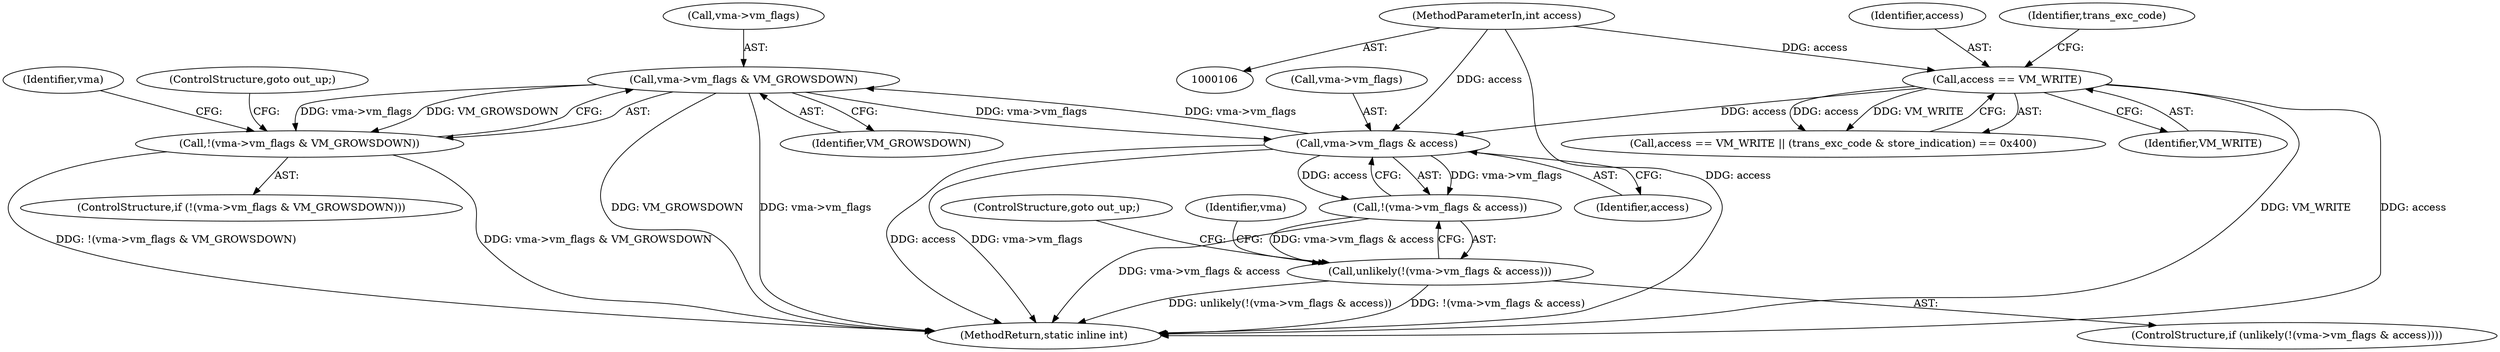 digraph "0_linux_a8b0ca17b80e92faab46ee7179ba9e99ccb61233_21@pointer" {
"1000199" [label="(Call,vma->vm_flags & VM_GROWSDOWN)"];
"1000216" [label="(Call,vma->vm_flags & access)"];
"1000199" [label="(Call,vma->vm_flags & VM_GROWSDOWN)"];
"1000160" [label="(Call,access == VM_WRITE)"];
"1000108" [label="(MethodParameterIn,int access)"];
"1000198" [label="(Call,!(vma->vm_flags & VM_GROWSDOWN))"];
"1000215" [label="(Call,!(vma->vm_flags & access))"];
"1000214" [label="(Call,unlikely(!(vma->vm_flags & access)))"];
"1000108" [label="(MethodParameterIn,int access)"];
"1000220" [label="(Identifier,access)"];
"1000204" [label="(ControlStructure,goto out_up;)"];
"1000199" [label="(Call,vma->vm_flags & VM_GROWSDOWN)"];
"1000221" [label="(ControlStructure,goto out_up;)"];
"1000197" [label="(ControlStructure,if (!(vma->vm_flags & VM_GROWSDOWN)))"];
"1000297" [label="(MethodReturn,static inline int)"];
"1000213" [label="(ControlStructure,if (unlikely(!(vma->vm_flags & access))))"];
"1000207" [label="(Identifier,vma)"];
"1000200" [label="(Call,vma->vm_flags)"];
"1000216" [label="(Call,vma->vm_flags & access)"];
"1000159" [label="(Call,access == VM_WRITE || (trans_exc_code & store_indication) == 0x400)"];
"1000165" [label="(Identifier,trans_exc_code)"];
"1000224" [label="(Identifier,vma)"];
"1000198" [label="(Call,!(vma->vm_flags & VM_GROWSDOWN))"];
"1000161" [label="(Identifier,access)"];
"1000217" [label="(Call,vma->vm_flags)"];
"1000214" [label="(Call,unlikely(!(vma->vm_flags & access)))"];
"1000203" [label="(Identifier,VM_GROWSDOWN)"];
"1000160" [label="(Call,access == VM_WRITE)"];
"1000162" [label="(Identifier,VM_WRITE)"];
"1000215" [label="(Call,!(vma->vm_flags & access))"];
"1000199" -> "1000198"  [label="AST: "];
"1000199" -> "1000203"  [label="CFG: "];
"1000200" -> "1000199"  [label="AST: "];
"1000203" -> "1000199"  [label="AST: "];
"1000198" -> "1000199"  [label="CFG: "];
"1000199" -> "1000297"  [label="DDG: vma->vm_flags"];
"1000199" -> "1000297"  [label="DDG: VM_GROWSDOWN"];
"1000199" -> "1000198"  [label="DDG: vma->vm_flags"];
"1000199" -> "1000198"  [label="DDG: VM_GROWSDOWN"];
"1000216" -> "1000199"  [label="DDG: vma->vm_flags"];
"1000199" -> "1000216"  [label="DDG: vma->vm_flags"];
"1000216" -> "1000215"  [label="AST: "];
"1000216" -> "1000220"  [label="CFG: "];
"1000217" -> "1000216"  [label="AST: "];
"1000220" -> "1000216"  [label="AST: "];
"1000215" -> "1000216"  [label="CFG: "];
"1000216" -> "1000297"  [label="DDG: vma->vm_flags"];
"1000216" -> "1000297"  [label="DDG: access"];
"1000216" -> "1000215"  [label="DDG: vma->vm_flags"];
"1000216" -> "1000215"  [label="DDG: access"];
"1000160" -> "1000216"  [label="DDG: access"];
"1000108" -> "1000216"  [label="DDG: access"];
"1000160" -> "1000159"  [label="AST: "];
"1000160" -> "1000162"  [label="CFG: "];
"1000161" -> "1000160"  [label="AST: "];
"1000162" -> "1000160"  [label="AST: "];
"1000165" -> "1000160"  [label="CFG: "];
"1000159" -> "1000160"  [label="CFG: "];
"1000160" -> "1000297"  [label="DDG: VM_WRITE"];
"1000160" -> "1000297"  [label="DDG: access"];
"1000160" -> "1000159"  [label="DDG: access"];
"1000160" -> "1000159"  [label="DDG: VM_WRITE"];
"1000108" -> "1000160"  [label="DDG: access"];
"1000108" -> "1000106"  [label="AST: "];
"1000108" -> "1000297"  [label="DDG: access"];
"1000198" -> "1000197"  [label="AST: "];
"1000204" -> "1000198"  [label="CFG: "];
"1000207" -> "1000198"  [label="CFG: "];
"1000198" -> "1000297"  [label="DDG: vma->vm_flags & VM_GROWSDOWN"];
"1000198" -> "1000297"  [label="DDG: !(vma->vm_flags & VM_GROWSDOWN)"];
"1000215" -> "1000214"  [label="AST: "];
"1000214" -> "1000215"  [label="CFG: "];
"1000215" -> "1000297"  [label="DDG: vma->vm_flags & access"];
"1000215" -> "1000214"  [label="DDG: vma->vm_flags & access"];
"1000214" -> "1000213"  [label="AST: "];
"1000221" -> "1000214"  [label="CFG: "];
"1000224" -> "1000214"  [label="CFG: "];
"1000214" -> "1000297"  [label="DDG: unlikely(!(vma->vm_flags & access))"];
"1000214" -> "1000297"  [label="DDG: !(vma->vm_flags & access)"];
}
